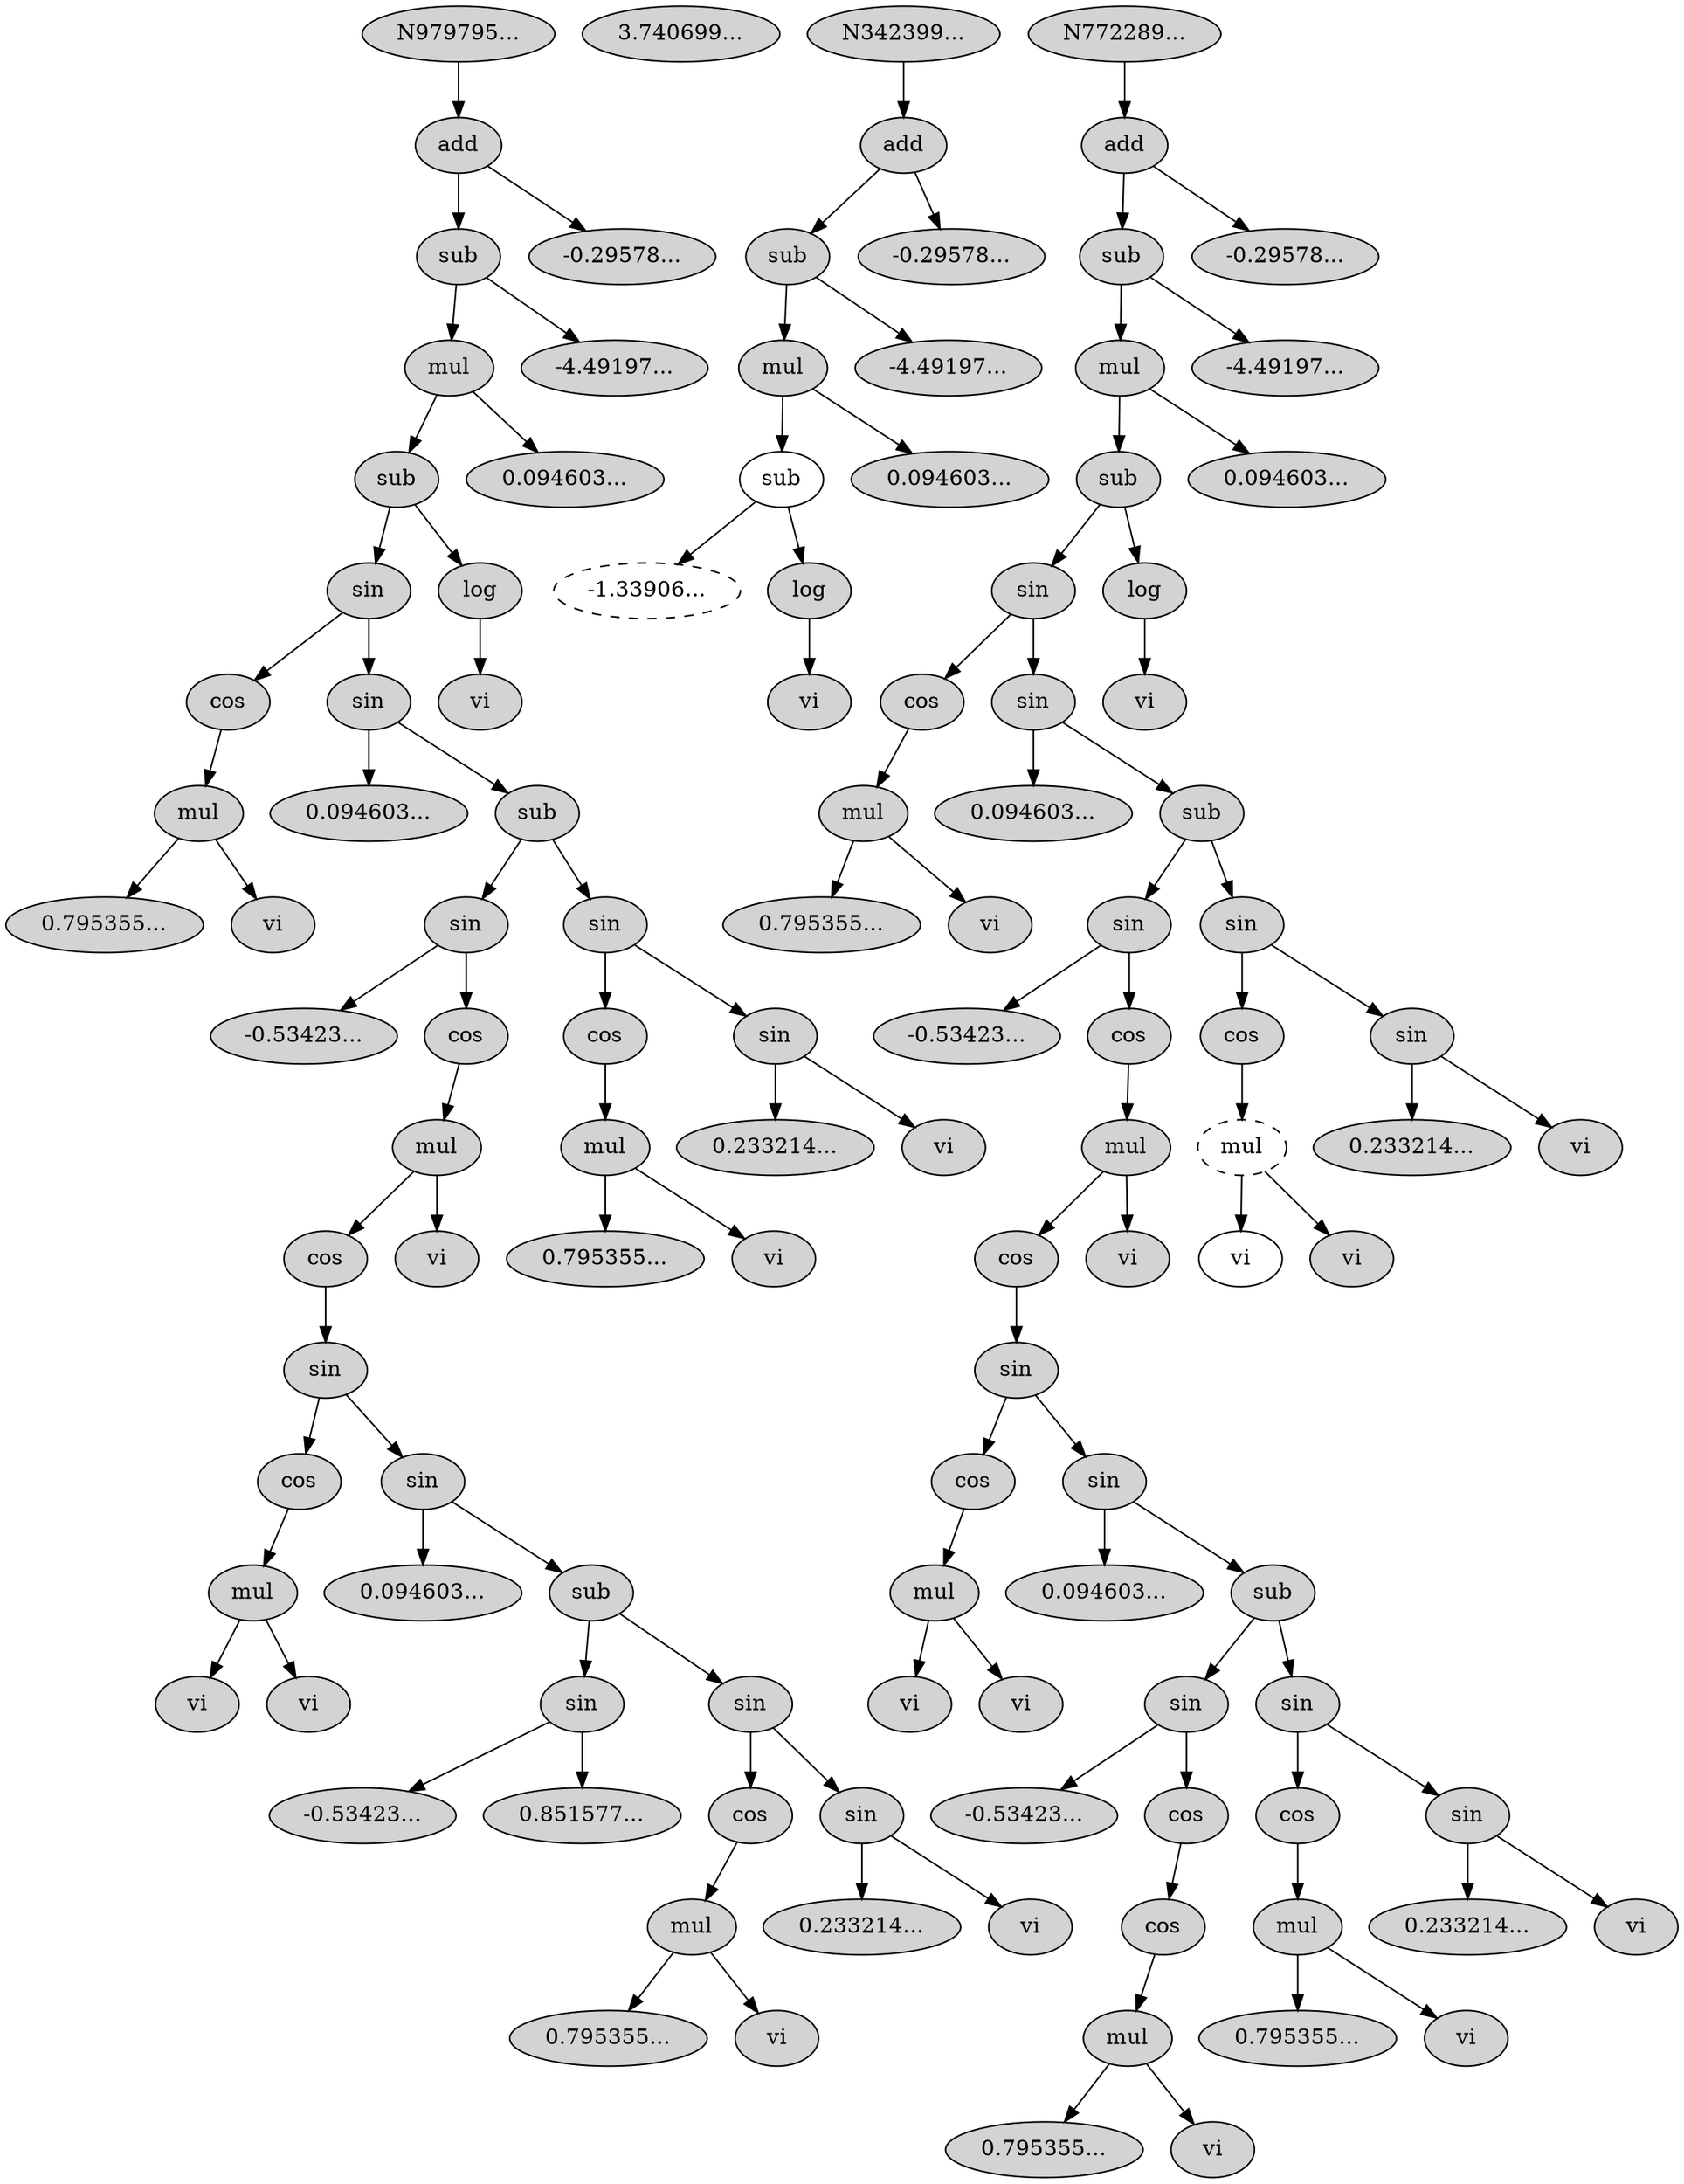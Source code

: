 digraph Population_4 {
N979795[ style="filled"  label="N979795..."];
N979795 -> N979796;
N979796[ style="filled"  label="add"];
N979796 -> N979797;
N979797[ style="filled"  label="sub"];
N979797 -> N979798;
N979798[ style="filled"  label="mul"];
N979798 -> N979799;
N979799[ style="filled"  label="sub"];
N979799 -> N979800;
N979800[ style="filled"  label="sin"];
N979800 -> N979801;
N979801[ style="filled"  label="cos"];
N979801 -> N979802;
N979802[ style="filled"  label="mul"];
N979802 -> N979803;
N979803[ style="filled"  label="0.795355..."];
N979802 -> N979804;
N979804[ style="filled"  label="vi"];
N979800 -> N979805;
N979805[ style="filled"  label="sin"];
N979805 -> N979806;
N979806[ style="filled"  label="0.094603..."];
N979805 -> N979807;
N979807[ style="filled"  label="sub"];
N979807 -> N979808;
N979808[ style="filled"  label="sin"];
N979808 -> N979809;
N979809[ style="filled"  label="-0.53423..."];
N979808 -> N979810;
N979810[ style="filled"  label="cos"];
N979810 -> N979811;
N979811[ style="filled"  label="mul"];
N979811 -> N979812;
N979812[ style="filled"  label="cos"];
N979812 -> N979813;
N979813[ style="filled"  label="sin"];
N979813 -> N979814;
N979814[ style="filled"  label="cos"];
N979814 -> N979815;
N979815[ style="filled"  label="mul"];
N979815 -> N979816;
N979816[ style="filled"  label="vi"];
N979815 -> N979817;
N979817[ style="filled"  label="vi"];
N979813 -> N979818;
N979818[ style="filled"  label="sin"];
N979818 -> N979819;
N979819[ style="filled"  label="0.094603..."];
N979818 -> N979820;
N979820[ style="filled"  label="sub"];
N979820 -> N979821;
N979821[ style="filled"  label="sin"];
N979821 -> N979822;
N979822[ style="filled"  label="-0.53423..."];
N979821 -> N979823;
N979823[ style="filled"  label="0.851577..."];
N979820 -> N979828;
N979828[ style="filled"  label="sin"];
N979828 -> N979829;
N979829[ style="filled"  label="cos"];
N979829 -> N979830;
N979830[ style="filled"  label="mul"];
N979830 -> N979831;
N979831[ style="filled"  label="0.795355..."];
N979830 -> N979832;
N979832[ style="filled"  label="vi"];
N979828 -> N979833;
N979833[ style="filled"  label="sin"];
N979833 -> N979834;
N979834[ style="filled"  label="0.233214..."];
N979833 -> N979835;
N979835[ style="filled"  label="vi"];
N979811 -> N979836;
N979836[ style="filled"  label="vi"];
N979807 -> N979837;
N979837[ style="filled"  label="sin"];
N979837 -> N979838;
N979838[ style="filled"  label="cos"];
N979838 -> N979839;
N979839[ style="filled"  label="mul"];
N979839 -> N979840;
N979840[ style="filled"  label="0.795355..."];
N979839 -> N979841;
N979841[ style="filled"  label="vi"];
N979837 -> N979842;
N979842[ style="filled"  label="sin"];
N979842 -> N979843;
N979843[ style="filled"  label="0.233214..."];
N979842 -> N979844;
N979844[ style="filled"  label="vi"];
N979799 -> N979845;
N979845[ style="filled"  label="log"];
N979845 -> N979846;
N979846[ style="filled"  label="vi"];
N979798 -> N979847;
N979847[ style="filled"  label="0.094603..."];
N979797 -> N979848;
N979848[ style="filled"  label="-4.49197..."];
N979796 -> N979849;
N979849[ style="filled"  label="-0.29578..."];

N1053652[ style="filled"  label="3.740699..."];

N342399[ style="filled"  label="N342399..."];
N342399 -> N342400;
N342400[ style="filled"  label="add"];
N342400 -> N342401;
N342401[ style="filled"  label="sub"];
N342401 -> N342402;
N342402[ style="filled"  label="mul"];
N342402 -> N342403;
N342403[ style="solid"  label="sub"];
N342403 -> N342457;
N342457[ style="dashed"  label="-1.33906..."];
N342403 -> N342449;
N342449[ style="filled"  label="log"];
N342449 -> N342450;
N342450[ style="filled"  label="vi"];
N342402 -> N342451;
N342451[ style="filled"  label="0.094603..."];
N342401 -> N342452;
N342452[ style="filled"  label="-4.49197..."];
N342400 -> N342453;
N342453[ style="filled"  label="-0.29578..."];

N772289[ style="filled"  label="N772289..."];
N772289 -> N772290;
N772290[ style="filled"  label="add"];
N772290 -> N772291;
N772291[ style="filled"  label="sub"];
N772291 -> N772292;
N772292[ style="filled"  label="mul"];
N772292 -> N772293;
N772293[ style="filled"  label="sub"];
N772293 -> N772294;
N772294[ style="filled"  label="sin"];
N772294 -> N772295;
N772295[ style="filled"  label="cos"];
N772295 -> N772296;
N772296[ style="filled"  label="mul"];
N772296 -> N772297;
N772297[ style="filled"  label="0.795355..."];
N772296 -> N772298;
N772298[ style="filled"  label="vi"];
N772294 -> N772299;
N772299[ style="filled"  label="sin"];
N772299 -> N772300;
N772300[ style="filled"  label="0.094603..."];
N772299 -> N772301;
N772301[ style="filled"  label="sub"];
N772301 -> N772302;
N772302[ style="filled"  label="sin"];
N772302 -> N772303;
N772303[ style="filled"  label="-0.53423..."];
N772302 -> N772304;
N772304[ style="filled"  label="cos"];
N772304 -> N772305;
N772305[ style="filled"  label="mul"];
N772305 -> N772306;
N772306[ style="filled"  label="cos"];
N772306 -> N772307;
N772307[ style="filled"  label="sin"];
N772307 -> N772308;
N772308[ style="filled"  label="cos"];
N772308 -> N772309;
N772309[ style="filled"  label="mul"];
N772309 -> N772310;
N772310[ style="filled"  label="vi"];
N772309 -> N772311;
N772311[ style="filled"  label="vi"];
N772307 -> N772312;
N772312[ style="filled"  label="sin"];
N772312 -> N772313;
N772313[ style="filled"  label="0.094603..."];
N772312 -> N772314;
N772314[ style="filled"  label="sub"];
N772314 -> N772315;
N772315[ style="filled"  label="sin"];
N772315 -> N772316;
N772316[ style="filled"  label="-0.53423..."];
N772315 -> N772317;
N772317[ style="filled"  label="cos"];
N772317 -> N772318;
N772318[ style="filled"  label="cos"];
N772318 -> N772319;
N772319[ style="filled"  label="mul"];
N772319 -> N772320;
N772320[ style="filled"  label="0.795355..."];
N772319 -> N772321;
N772321[ style="filled"  label="vi"];
N772314 -> N772322;
N772322[ style="filled"  label="sin"];
N772322 -> N772323;
N772323[ style="filled"  label="cos"];
N772323 -> N772324;
N772324[ style="filled"  label="mul"];
N772324 -> N772325;
N772325[ style="filled"  label="0.795355..."];
N772324 -> N772326;
N772326[ style="filled"  label="vi"];
N772322 -> N772327;
N772327[ style="filled"  label="sin"];
N772327 -> N772328;
N772328[ style="filled"  label="0.233214..."];
N772327 -> N772329;
N772329[ style="filled"  label="vi"];
N772305 -> N772330;
N772330[ style="filled"  label="vi"];
N772301 -> N772331;
N772331[ style="filled"  label="sin"];
N772331 -> N772332;
N772332[ style="filled"  label="cos"];
N772332 -> N772333;
N772333[ style="dashed"  label="mul"];
N772333 -> N772285;
N772285[ style="solid"  label="vi"];
N772333 -> N772335;
N772335[ style="filled"  label="vi"];
N772331 -> N772336;
N772336[ style="filled"  label="sin"];
N772336 -> N772337;
N772337[ style="filled"  label="0.233214..."];
N772336 -> N772338;
N772338[ style="filled"  label="vi"];
N772293 -> N772339;
N772339[ style="filled"  label="log"];
N772339 -> N772340;
N772340[ style="filled"  label="vi"];
N772292 -> N772341;
N772341[ style="filled"  label="0.094603..."];
N772291 -> N772342;
N772342[ style="filled"  label="-4.49197..."];
N772290 -> N772343;
N772343[ style="filled"  label="-0.29578..."];

}
